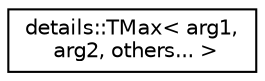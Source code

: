 digraph "类继承关系图"
{
 // INTERACTIVE_SVG=YES
 // LATEX_PDF_SIZE
  edge [fontname="Helvetica",fontsize="10",labelfontname="Helvetica",labelfontsize="10"];
  node [fontname="Helvetica",fontsize="10",shape=record];
  rankdir="LR";
  Node0 [label="details::TMax\< arg1,\l arg2, others... \>",height=0.2,width=0.4,color="black", fillcolor="white", style="filled",URL="$df/d65/structdetails_1_1_t_max_3_01arg1_00_01arg2_00_01others_8_8_8_01_4.html",tooltip="recursive definition for multiple arguments"];
}
